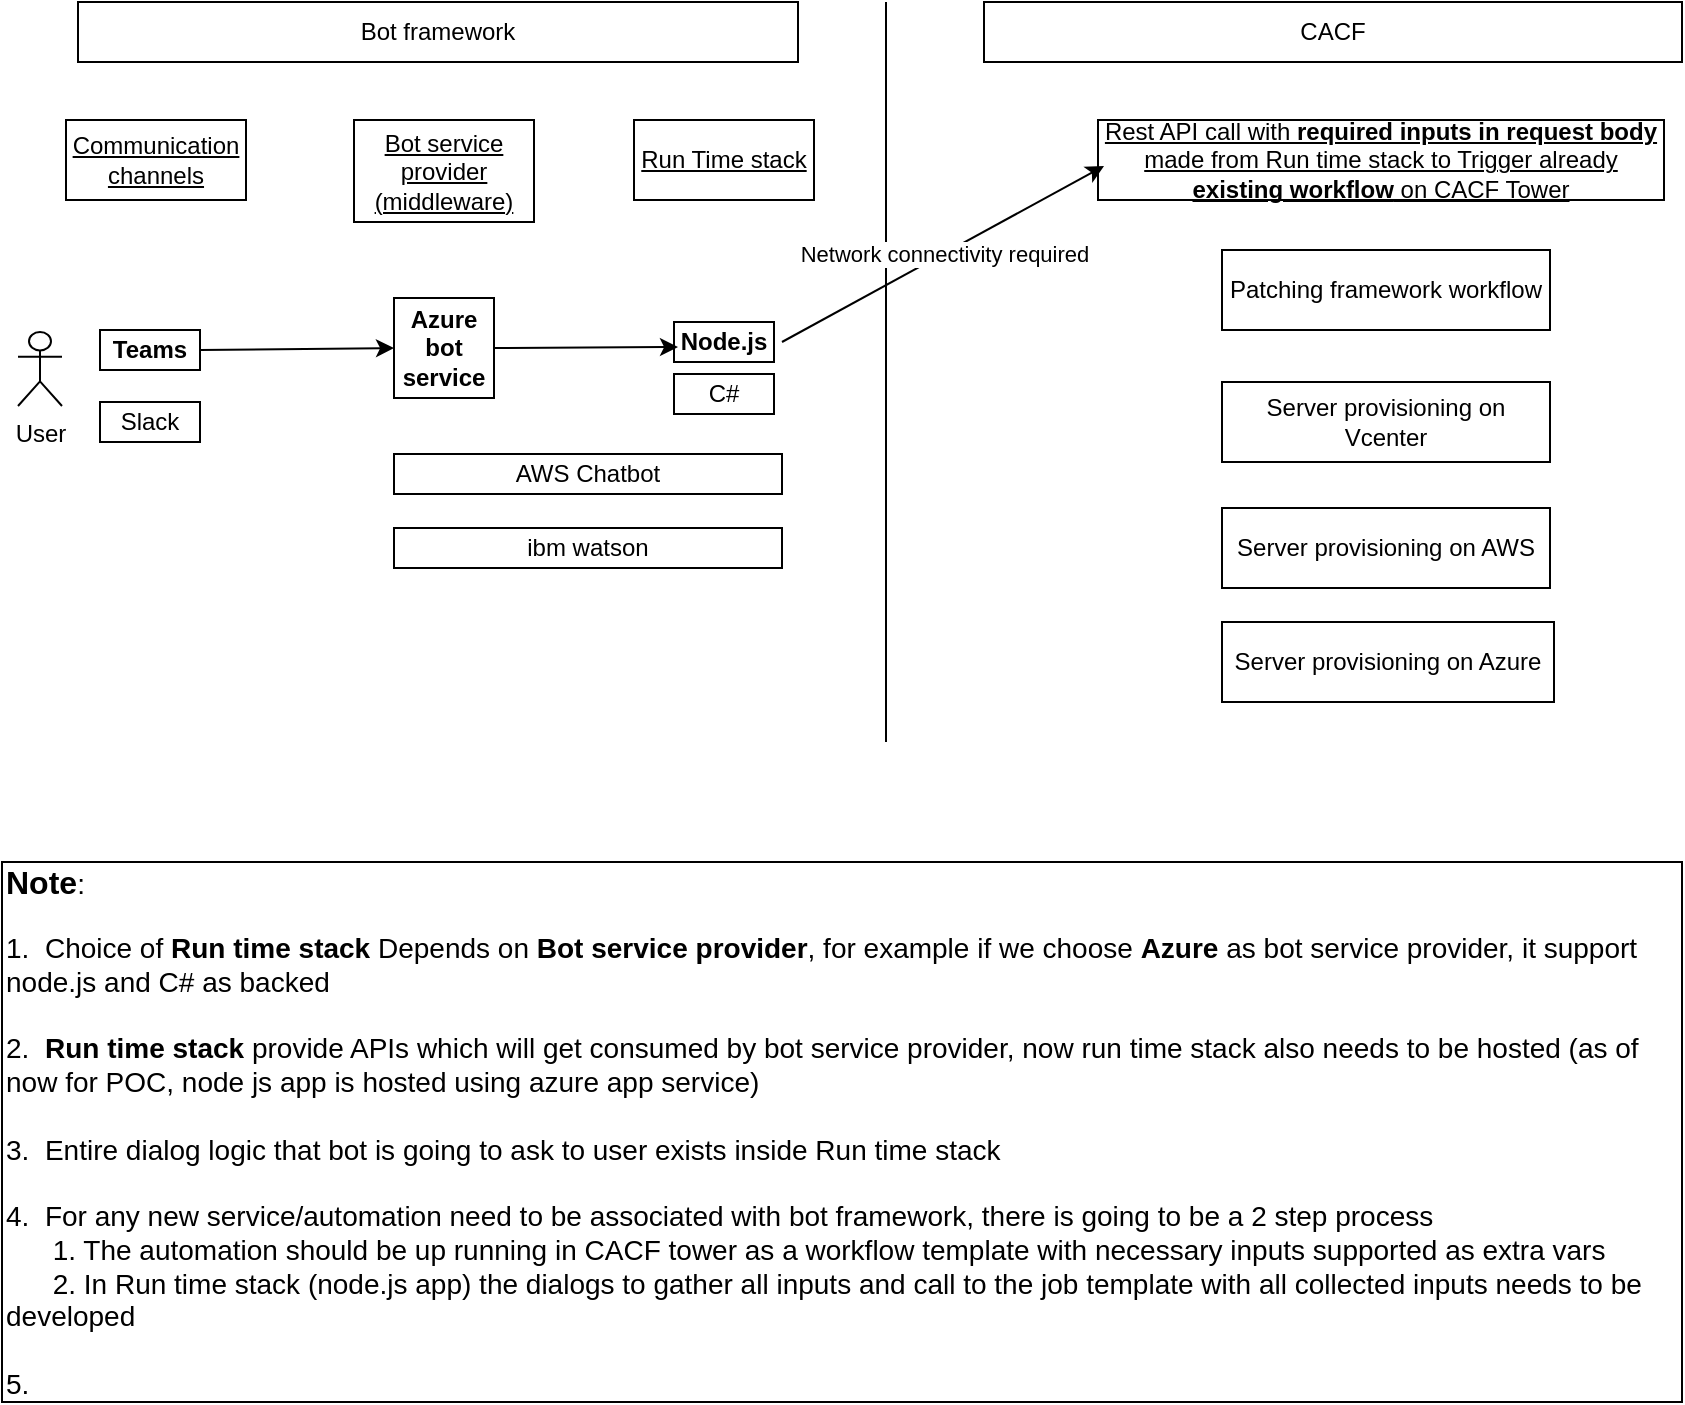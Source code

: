 <mxfile version="20.4.1" type="github">
  <diagram id="K7IZljK8A2l5TkJoaFhM" name="Page-1">
    <mxGraphModel dx="1867" dy="574" grid="1" gridSize="10" guides="1" tooltips="1" connect="1" arrows="1" fold="1" page="1" pageScale="1" pageWidth="850" pageHeight="1100" math="0" shadow="0">
      <root>
        <mxCell id="0" />
        <mxCell id="1" parent="0" />
        <mxCell id="QI3T3QbzJS15OUEvv2_e-1" value="&lt;b&gt;Teams&lt;/b&gt;" style="rounded=0;whiteSpace=wrap;html=1;" vertex="1" parent="1">
          <mxGeometry x="-801" y="324" width="50" height="20" as="geometry" />
        </mxCell>
        <mxCell id="QI3T3QbzJS15OUEvv2_e-3" value="Slack" style="rounded=0;whiteSpace=wrap;html=1;" vertex="1" parent="1">
          <mxGeometry x="-801" y="360" width="50" height="20" as="geometry" />
        </mxCell>
        <mxCell id="QI3T3QbzJS15OUEvv2_e-4" value="&lt;u&gt;Communication channels&lt;/u&gt;" style="rounded=0;whiteSpace=wrap;html=1;" vertex="1" parent="1">
          <mxGeometry x="-818" y="219" width="90" height="40" as="geometry" />
        </mxCell>
        <mxCell id="QI3T3QbzJS15OUEvv2_e-7" value="&lt;u&gt;Bot service provider (middleware)&lt;/u&gt;" style="rounded=0;whiteSpace=wrap;html=1;" vertex="1" parent="1">
          <mxGeometry x="-674" y="219" width="90" height="51" as="geometry" />
        </mxCell>
        <mxCell id="QI3T3QbzJS15OUEvv2_e-8" value="Bot framework" style="rounded=0;whiteSpace=wrap;html=1;" vertex="1" parent="1">
          <mxGeometry x="-812" y="160" width="360" height="30" as="geometry" />
        </mxCell>
        <mxCell id="QI3T3QbzJS15OUEvv2_e-9" value="&lt;b&gt;Azure bot service&lt;/b&gt;" style="rounded=0;whiteSpace=wrap;html=1;" vertex="1" parent="1">
          <mxGeometry x="-654" y="308" width="50" height="50" as="geometry" />
        </mxCell>
        <mxCell id="QI3T3QbzJS15OUEvv2_e-10" value="AWS Chatbot" style="rounded=0;whiteSpace=wrap;html=1;" vertex="1" parent="1">
          <mxGeometry x="-654" y="386" width="194" height="20" as="geometry" />
        </mxCell>
        <mxCell id="QI3T3QbzJS15OUEvv2_e-11" value="ibm watson" style="rounded=0;whiteSpace=wrap;html=1;" vertex="1" parent="1">
          <mxGeometry x="-654" y="423" width="194" height="20" as="geometry" />
        </mxCell>
        <mxCell id="QI3T3QbzJS15OUEvv2_e-12" value="&lt;u&gt;Run Time stack&lt;/u&gt;" style="rounded=0;whiteSpace=wrap;html=1;" vertex="1" parent="1">
          <mxGeometry x="-534" y="219" width="90" height="40" as="geometry" />
        </mxCell>
        <mxCell id="QI3T3QbzJS15OUEvv2_e-14" value="&lt;b&gt;Node.js&lt;/b&gt;" style="rounded=0;whiteSpace=wrap;html=1;" vertex="1" parent="1">
          <mxGeometry x="-514" y="320" width="50" height="20" as="geometry" />
        </mxCell>
        <mxCell id="QI3T3QbzJS15OUEvv2_e-15" value="C#" style="rounded=0;whiteSpace=wrap;html=1;" vertex="1" parent="1">
          <mxGeometry x="-514" y="346" width="50" height="20" as="geometry" />
        </mxCell>
        <mxCell id="QI3T3QbzJS15OUEvv2_e-18" value="&lt;font style=&quot;&quot;&gt;&lt;b style=&quot;&quot;&gt;&lt;font style=&quot;font-size: 16px;&quot;&gt;Note&lt;/font&gt;&lt;/b&gt;&lt;span style=&quot;font-size: 14px;&quot;&gt;: &lt;br&gt;&lt;/span&gt;&lt;br&gt;&lt;/font&gt;&lt;div style=&quot;font-size: 14px;&quot;&gt;&lt;span style=&quot;background-color: initial;&quot;&gt;&lt;font style=&quot;font-size: 14px;&quot;&gt;1.&amp;nbsp; Choice of &lt;b&gt;Run time stack&lt;/b&gt; Depends on &lt;b&gt;Bot service provider&lt;/b&gt;, for example if we choose &lt;b&gt;Azure&lt;/b&gt; as bot service provider, it support node.js and C# as backed&amp;nbsp;&lt;/font&gt;&lt;/span&gt;&lt;/div&gt;&lt;div style=&quot;font-size: 14px;&quot;&gt;&lt;span style=&quot;background-color: initial;&quot;&gt;&lt;font style=&quot;font-size: 14px;&quot;&gt;&lt;br&gt;&lt;/font&gt;&lt;/span&gt;&lt;/div&gt;&lt;div style=&quot;font-size: 14px;&quot;&gt;&lt;span style=&quot;background-color: initial;&quot;&gt;&lt;font style=&quot;font-size: 14px;&quot;&gt;2.&amp;nbsp; &lt;b&gt;Run time stack &lt;/b&gt;provide APIs which will get consumed by bot service provider, now run time stack also needs to be hosted (as of now for POC, node js app is hosted using azure app service)&lt;/font&gt;&lt;/span&gt;&lt;/div&gt;&lt;div style=&quot;font-size: 14px;&quot;&gt;&lt;span style=&quot;background-color: initial;&quot;&gt;&lt;font style=&quot;font-size: 14px;&quot;&gt;&lt;br&gt;&lt;/font&gt;&lt;/span&gt;&lt;/div&gt;&lt;div style=&quot;font-size: 14px;&quot;&gt;&lt;font style=&quot;font-size: 14px;&quot;&gt;3.&amp;nbsp; Entire dialog logic that bot is going to ask to user exists inside Run time stack&lt;/font&gt;&lt;/div&gt;&lt;div style=&quot;font-size: 14px;&quot;&gt;&lt;font style=&quot;font-size: 14px;&quot;&gt;&lt;br&gt;&lt;/font&gt;&lt;/div&gt;&lt;div style=&quot;font-size: 14px;&quot;&gt;&lt;font style=&quot;font-size: 14px;&quot;&gt;4.&amp;nbsp; For any new service/automation need to be associated with bot framework, there is going to be a 2 step process&lt;/font&gt;&lt;/div&gt;&lt;div style=&quot;font-size: 14px;&quot;&gt;&lt;font style=&quot;font-size: 14px;&quot;&gt;&amp;nbsp; &amp;nbsp; &amp;nbsp; 1. The automation should be up running in CACF tower as a workflow template with necessary inputs supported as extra vars&amp;nbsp;&amp;nbsp;&lt;/font&gt;&lt;/div&gt;&lt;div style=&quot;font-size: 14px;&quot;&gt;&lt;font style=&quot;font-size: 14px;&quot;&gt;&amp;nbsp; &amp;nbsp; &amp;nbsp; 2. In Run time stack (node.js app) the dialogs to gather all inputs and call to the job template with all collected inputs needs to be developed&amp;nbsp;&lt;/font&gt;&lt;/div&gt;&lt;div style=&quot;font-size: 14px;&quot;&gt;&lt;font style=&quot;font-size: 14px;&quot;&gt;&lt;br&gt;&lt;/font&gt;&lt;/div&gt;&lt;div style=&quot;font-size: 14px;&quot;&gt;&lt;font style=&quot;font-size: 14px;&quot;&gt;5.&amp;nbsp;&lt;/font&gt;&lt;/div&gt;" style="rounded=0;whiteSpace=wrap;html=1;align=left;" vertex="1" parent="1">
          <mxGeometry x="-850" y="590" width="840" height="270" as="geometry" />
        </mxCell>
        <mxCell id="QI3T3QbzJS15OUEvv2_e-19" value="" style="endArrow=none;html=1;rounded=0;" edge="1" parent="1">
          <mxGeometry width="50" height="50" relative="1" as="geometry">
            <mxPoint x="-408" y="530" as="sourcePoint" />
            <mxPoint x="-408" y="160" as="targetPoint" />
          </mxGeometry>
        </mxCell>
        <mxCell id="QI3T3QbzJS15OUEvv2_e-20" value="CACF" style="rounded=0;whiteSpace=wrap;html=1;" vertex="1" parent="1">
          <mxGeometry x="-359" y="160" width="349" height="30" as="geometry" />
        </mxCell>
        <mxCell id="QI3T3QbzJS15OUEvv2_e-21" value="&lt;u&gt;Rest API call with &lt;b&gt;required inputs in request body&lt;/b&gt; made from Run time stack to Trigger already &lt;b&gt;existing workflow&lt;/b&gt; on CACF Tower&lt;/u&gt;" style="rounded=0;whiteSpace=wrap;html=1;" vertex="1" parent="1">
          <mxGeometry x="-302" y="219" width="283" height="40" as="geometry" />
        </mxCell>
        <mxCell id="QI3T3QbzJS15OUEvv2_e-22" value="Patching framework workflow" style="rounded=0;whiteSpace=wrap;html=1;" vertex="1" parent="1">
          <mxGeometry x="-240" y="284" width="164" height="40" as="geometry" />
        </mxCell>
        <mxCell id="QI3T3QbzJS15OUEvv2_e-24" value="" style="endArrow=classic;html=1;rounded=0;entryX=0;entryY=0.5;entryDx=0;entryDy=0;" edge="1" parent="1">
          <mxGeometry relative="1" as="geometry">
            <mxPoint x="-460" y="330" as="sourcePoint" />
            <mxPoint x="-299" y="242" as="targetPoint" />
          </mxGeometry>
        </mxCell>
        <mxCell id="QI3T3QbzJS15OUEvv2_e-25" value="Network connectivity required" style="edgeLabel;resizable=0;html=1;align=center;verticalAlign=middle;" connectable="0" vertex="1" parent="QI3T3QbzJS15OUEvv2_e-24">
          <mxGeometry relative="1" as="geometry">
            <mxPoint as="offset" />
          </mxGeometry>
        </mxCell>
        <mxCell id="QI3T3QbzJS15OUEvv2_e-26" value="" style="endArrow=classic;html=1;rounded=0;entryX=0;entryY=0.5;entryDx=0;entryDy=0;exitX=1;exitY=0.5;exitDx=0;exitDy=0;" edge="1" parent="1" source="QI3T3QbzJS15OUEvv2_e-1" target="QI3T3QbzJS15OUEvv2_e-9">
          <mxGeometry width="50" height="50" relative="1" as="geometry">
            <mxPoint x="-751" y="340" as="sourcePoint" />
            <mxPoint x="-701" y="280" as="targetPoint" />
          </mxGeometry>
        </mxCell>
        <mxCell id="QI3T3QbzJS15OUEvv2_e-27" value="" style="endArrow=classic;html=1;rounded=0;entryX=0;entryY=0.5;entryDx=0;entryDy=0;exitX=1;exitY=0.5;exitDx=0;exitDy=0;" edge="1" parent="1" source="QI3T3QbzJS15OUEvv2_e-9">
          <mxGeometry width="50" height="50" relative="1" as="geometry">
            <mxPoint x="-609" y="333.5" as="sourcePoint" />
            <mxPoint x="-512" y="332.5" as="targetPoint" />
          </mxGeometry>
        </mxCell>
        <mxCell id="QI3T3QbzJS15OUEvv2_e-29" value="Server provisioning on Vcenter" style="rounded=0;whiteSpace=wrap;html=1;" vertex="1" parent="1">
          <mxGeometry x="-240" y="350" width="164" height="40" as="geometry" />
        </mxCell>
        <mxCell id="QI3T3QbzJS15OUEvv2_e-30" value="Server provisioning on AWS" style="rounded=0;whiteSpace=wrap;html=1;" vertex="1" parent="1">
          <mxGeometry x="-240" y="413" width="164" height="40" as="geometry" />
        </mxCell>
        <mxCell id="QI3T3QbzJS15OUEvv2_e-31" value="Server provisioning on Azure" style="rounded=0;whiteSpace=wrap;html=1;" vertex="1" parent="1">
          <mxGeometry x="-240" y="470" width="166" height="40" as="geometry" />
        </mxCell>
        <mxCell id="QI3T3QbzJS15OUEvv2_e-32" value="User" style="shape=umlActor;verticalLabelPosition=bottom;verticalAlign=top;html=1;outlineConnect=0;" vertex="1" parent="1">
          <mxGeometry x="-842" y="325" width="22" height="37" as="geometry" />
        </mxCell>
      </root>
    </mxGraphModel>
  </diagram>
</mxfile>
